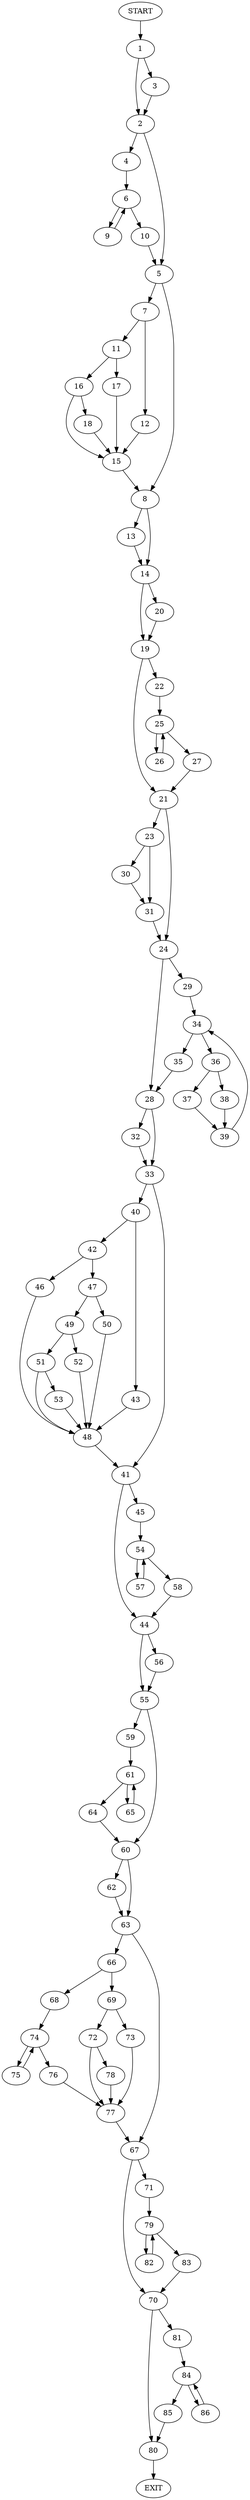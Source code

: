 digraph {
0 [label="START"]
87 [label="EXIT"]
0 -> 1
1 -> 2
1 -> 3
3 -> 2
2 -> 4
2 -> 5
4 -> 6
5 -> 7
5 -> 8
6 -> 9
6 -> 10
9 -> 6
10 -> 5
7 -> 11
7 -> 12
8 -> 13
8 -> 14
12 -> 15
11 -> 16
11 -> 17
15 -> 8
17 -> 15
16 -> 18
16 -> 15
18 -> 15
14 -> 19
14 -> 20
13 -> 14
19 -> 21
19 -> 22
20 -> 19
21 -> 23
21 -> 24
22 -> 25
25 -> 26
25 -> 27
26 -> 25
27 -> 21
24 -> 28
24 -> 29
23 -> 30
23 -> 31
30 -> 31
31 -> 24
28 -> 32
28 -> 33
29 -> 34
34 -> 35
34 -> 36
36 -> 37
36 -> 38
35 -> 28
38 -> 39
37 -> 39
39 -> 34
32 -> 33
33 -> 40
33 -> 41
40 -> 42
40 -> 43
41 -> 44
41 -> 45
42 -> 46
42 -> 47
43 -> 48
48 -> 41
46 -> 48
47 -> 49
47 -> 50
50 -> 48
49 -> 51
49 -> 52
51 -> 53
51 -> 48
52 -> 48
53 -> 48
45 -> 54
44 -> 55
44 -> 56
54 -> 57
54 -> 58
57 -> 54
58 -> 44
55 -> 59
55 -> 60
56 -> 55
59 -> 61
60 -> 62
60 -> 63
61 -> 64
61 -> 65
64 -> 60
65 -> 61
63 -> 66
63 -> 67
62 -> 63
66 -> 68
66 -> 69
67 -> 70
67 -> 71
69 -> 72
69 -> 73
68 -> 74
74 -> 75
74 -> 76
75 -> 74
76 -> 77
77 -> 67
72 -> 77
72 -> 78
73 -> 77
78 -> 77
71 -> 79
70 -> 80
70 -> 81
79 -> 82
79 -> 83
82 -> 79
83 -> 70
81 -> 84
80 -> 87
84 -> 85
84 -> 86
86 -> 84
85 -> 80
}
